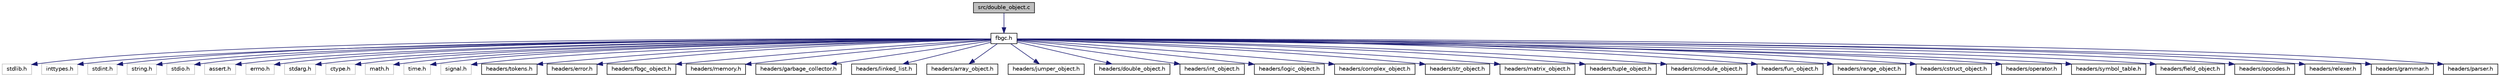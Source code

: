 digraph "src/double_object.c"
{
  edge [fontname="Helvetica",fontsize="10",labelfontname="Helvetica",labelfontsize="10"];
  node [fontname="Helvetica",fontsize="10",shape=record];
  Node0 [label="src/double_object.c",height=0.2,width=0.4,color="black", fillcolor="grey75", style="filled", fontcolor="black"];
  Node0 -> Node1 [color="midnightblue",fontsize="10",style="solid",fontname="Helvetica"];
  Node1 [label="fbgc.h",height=0.2,width=0.4,color="black", fillcolor="white", style="filled",URL="$fbgc_8h.html"];
  Node1 -> Node2 [color="midnightblue",fontsize="10",style="solid",fontname="Helvetica"];
  Node2 [label="stdlib.h",height=0.2,width=0.4,color="grey75", fillcolor="white", style="filled"];
  Node1 -> Node3 [color="midnightblue",fontsize="10",style="solid",fontname="Helvetica"];
  Node3 [label="inttypes.h",height=0.2,width=0.4,color="grey75", fillcolor="white", style="filled"];
  Node1 -> Node4 [color="midnightblue",fontsize="10",style="solid",fontname="Helvetica"];
  Node4 [label="stdint.h",height=0.2,width=0.4,color="grey75", fillcolor="white", style="filled"];
  Node1 -> Node5 [color="midnightblue",fontsize="10",style="solid",fontname="Helvetica"];
  Node5 [label="string.h",height=0.2,width=0.4,color="grey75", fillcolor="white", style="filled"];
  Node1 -> Node6 [color="midnightblue",fontsize="10",style="solid",fontname="Helvetica"];
  Node6 [label="stdio.h",height=0.2,width=0.4,color="grey75", fillcolor="white", style="filled"];
  Node1 -> Node7 [color="midnightblue",fontsize="10",style="solid",fontname="Helvetica"];
  Node7 [label="assert.h",height=0.2,width=0.4,color="grey75", fillcolor="white", style="filled"];
  Node1 -> Node8 [color="midnightblue",fontsize="10",style="solid",fontname="Helvetica"];
  Node8 [label="errno.h",height=0.2,width=0.4,color="grey75", fillcolor="white", style="filled"];
  Node1 -> Node9 [color="midnightblue",fontsize="10",style="solid",fontname="Helvetica"];
  Node9 [label="stdarg.h",height=0.2,width=0.4,color="grey75", fillcolor="white", style="filled"];
  Node1 -> Node10 [color="midnightblue",fontsize="10",style="solid",fontname="Helvetica"];
  Node10 [label="ctype.h",height=0.2,width=0.4,color="grey75", fillcolor="white", style="filled"];
  Node1 -> Node11 [color="midnightblue",fontsize="10",style="solid",fontname="Helvetica"];
  Node11 [label="math.h",height=0.2,width=0.4,color="grey75", fillcolor="white", style="filled"];
  Node1 -> Node12 [color="midnightblue",fontsize="10",style="solid",fontname="Helvetica"];
  Node12 [label="time.h",height=0.2,width=0.4,color="grey75", fillcolor="white", style="filled"];
  Node1 -> Node13 [color="midnightblue",fontsize="10",style="solid",fontname="Helvetica"];
  Node13 [label="signal.h",height=0.2,width=0.4,color="grey75", fillcolor="white", style="filled"];
  Node1 -> Node14 [color="midnightblue",fontsize="10",style="solid",fontname="Helvetica"];
  Node14 [label="headers/tokens.h",height=0.2,width=0.4,color="black", fillcolor="white", style="filled",URL="$tokens_8h.html"];
  Node1 -> Node15 [color="midnightblue",fontsize="10",style="solid",fontname="Helvetica"];
  Node15 [label="headers/error.h",height=0.2,width=0.4,color="black", fillcolor="white", style="filled",URL="$error_8h.html"];
  Node1 -> Node16 [color="midnightblue",fontsize="10",style="solid",fontname="Helvetica"];
  Node16 [label="headers/fbgc_object.h",height=0.2,width=0.4,color="black", fillcolor="white", style="filled",URL="$fbgc__object_8h.html"];
  Node1 -> Node17 [color="midnightblue",fontsize="10",style="solid",fontname="Helvetica"];
  Node17 [label="headers/memory.h",height=0.2,width=0.4,color="black", fillcolor="white", style="filled",URL="$memory_8h.html"];
  Node1 -> Node18 [color="midnightblue",fontsize="10",style="solid",fontname="Helvetica"];
  Node18 [label="headers/garbage_collector.h",height=0.2,width=0.4,color="black", fillcolor="white", style="filled",URL="$garbage__collector_8h.html"];
  Node1 -> Node19 [color="midnightblue",fontsize="10",style="solid",fontname="Helvetica"];
  Node19 [label="headers/linked_list.h",height=0.2,width=0.4,color="black", fillcolor="white", style="filled",URL="$linked__list_8h.html"];
  Node1 -> Node20 [color="midnightblue",fontsize="10",style="solid",fontname="Helvetica"];
  Node20 [label="headers/array_object.h",height=0.2,width=0.4,color="black", fillcolor="white", style="filled",URL="$array__object_8h.html"];
  Node1 -> Node21 [color="midnightblue",fontsize="10",style="solid",fontname="Helvetica"];
  Node21 [label="headers/jumper_object.h",height=0.2,width=0.4,color="black", fillcolor="white", style="filled",URL="$jumper__object_8h.html"];
  Node1 -> Node22 [color="midnightblue",fontsize="10",style="solid",fontname="Helvetica"];
  Node22 [label="headers/double_object.h",height=0.2,width=0.4,color="black", fillcolor="white", style="filled",URL="$double__object_8h.html"];
  Node1 -> Node23 [color="midnightblue",fontsize="10",style="solid",fontname="Helvetica"];
  Node23 [label="headers/int_object.h",height=0.2,width=0.4,color="black", fillcolor="white", style="filled",URL="$int__object_8h.html"];
  Node1 -> Node24 [color="midnightblue",fontsize="10",style="solid",fontname="Helvetica"];
  Node24 [label="headers/logic_object.h",height=0.2,width=0.4,color="black", fillcolor="white", style="filled",URL="$logic__object_8h.html"];
  Node1 -> Node25 [color="midnightblue",fontsize="10",style="solid",fontname="Helvetica"];
  Node25 [label="headers/complex_object.h",height=0.2,width=0.4,color="black", fillcolor="white", style="filled",URL="$complex__object_8h.html"];
  Node1 -> Node26 [color="midnightblue",fontsize="10",style="solid",fontname="Helvetica"];
  Node26 [label="headers/str_object.h",height=0.2,width=0.4,color="black", fillcolor="white", style="filled",URL="$str__object_8h.html"];
  Node1 -> Node27 [color="midnightblue",fontsize="10",style="solid",fontname="Helvetica"];
  Node27 [label="headers/matrix_object.h",height=0.2,width=0.4,color="black", fillcolor="white", style="filled",URL="$matrix__object_8h.html"];
  Node1 -> Node28 [color="midnightblue",fontsize="10",style="solid",fontname="Helvetica"];
  Node28 [label="headers/tuple_object.h",height=0.2,width=0.4,color="black", fillcolor="white", style="filled",URL="$tuple__object_8h.html"];
  Node1 -> Node29 [color="midnightblue",fontsize="10",style="solid",fontname="Helvetica"];
  Node29 [label="headers/cmodule_object.h",height=0.2,width=0.4,color="black", fillcolor="white", style="filled",URL="$cmodule__object_8h.html"];
  Node1 -> Node30 [color="midnightblue",fontsize="10",style="solid",fontname="Helvetica"];
  Node30 [label="headers/fun_object.h",height=0.2,width=0.4,color="black", fillcolor="white", style="filled",URL="$fun__object_8h.html"];
  Node1 -> Node31 [color="midnightblue",fontsize="10",style="solid",fontname="Helvetica"];
  Node31 [label="headers/range_object.h",height=0.2,width=0.4,color="black", fillcolor="white", style="filled",URL="$range__object_8h.html"];
  Node1 -> Node32 [color="midnightblue",fontsize="10",style="solid",fontname="Helvetica"];
  Node32 [label="headers/cstruct_object.h",height=0.2,width=0.4,color="black", fillcolor="white", style="filled",URL="$cstruct__object_8h.html"];
  Node1 -> Node33 [color="midnightblue",fontsize="10",style="solid",fontname="Helvetica"];
  Node33 [label="headers/operator.h",height=0.2,width=0.4,color="black", fillcolor="white", style="filled",URL="$operator_8h.html"];
  Node1 -> Node34 [color="midnightblue",fontsize="10",style="solid",fontname="Helvetica"];
  Node34 [label="headers/symbol_table.h",height=0.2,width=0.4,color="black", fillcolor="white", style="filled",URL="$symbol__table_8h.html"];
  Node1 -> Node35 [color="midnightblue",fontsize="10",style="solid",fontname="Helvetica"];
  Node35 [label="headers/field_object.h",height=0.2,width=0.4,color="black", fillcolor="white", style="filled",URL="$field__object_8h.html"];
  Node1 -> Node36 [color="midnightblue",fontsize="10",style="solid",fontname="Helvetica"];
  Node36 [label="headers/opcodes.h",height=0.2,width=0.4,color="black", fillcolor="white", style="filled",URL="$opcodes_8h.html"];
  Node1 -> Node37 [color="midnightblue",fontsize="10",style="solid",fontname="Helvetica"];
  Node37 [label="headers/relexer.h",height=0.2,width=0.4,color="black", fillcolor="white", style="filled",URL="$relexer_8h.html"];
  Node1 -> Node38 [color="midnightblue",fontsize="10",style="solid",fontname="Helvetica"];
  Node38 [label="headers/grammar.h",height=0.2,width=0.4,color="black", fillcolor="white", style="filled",URL="$grammar_8h.html"];
  Node1 -> Node39 [color="midnightblue",fontsize="10",style="solid",fontname="Helvetica"];
  Node39 [label="headers/parser.h",height=0.2,width=0.4,color="black", fillcolor="white", style="filled",URL="$parser_8h.html"];
}
